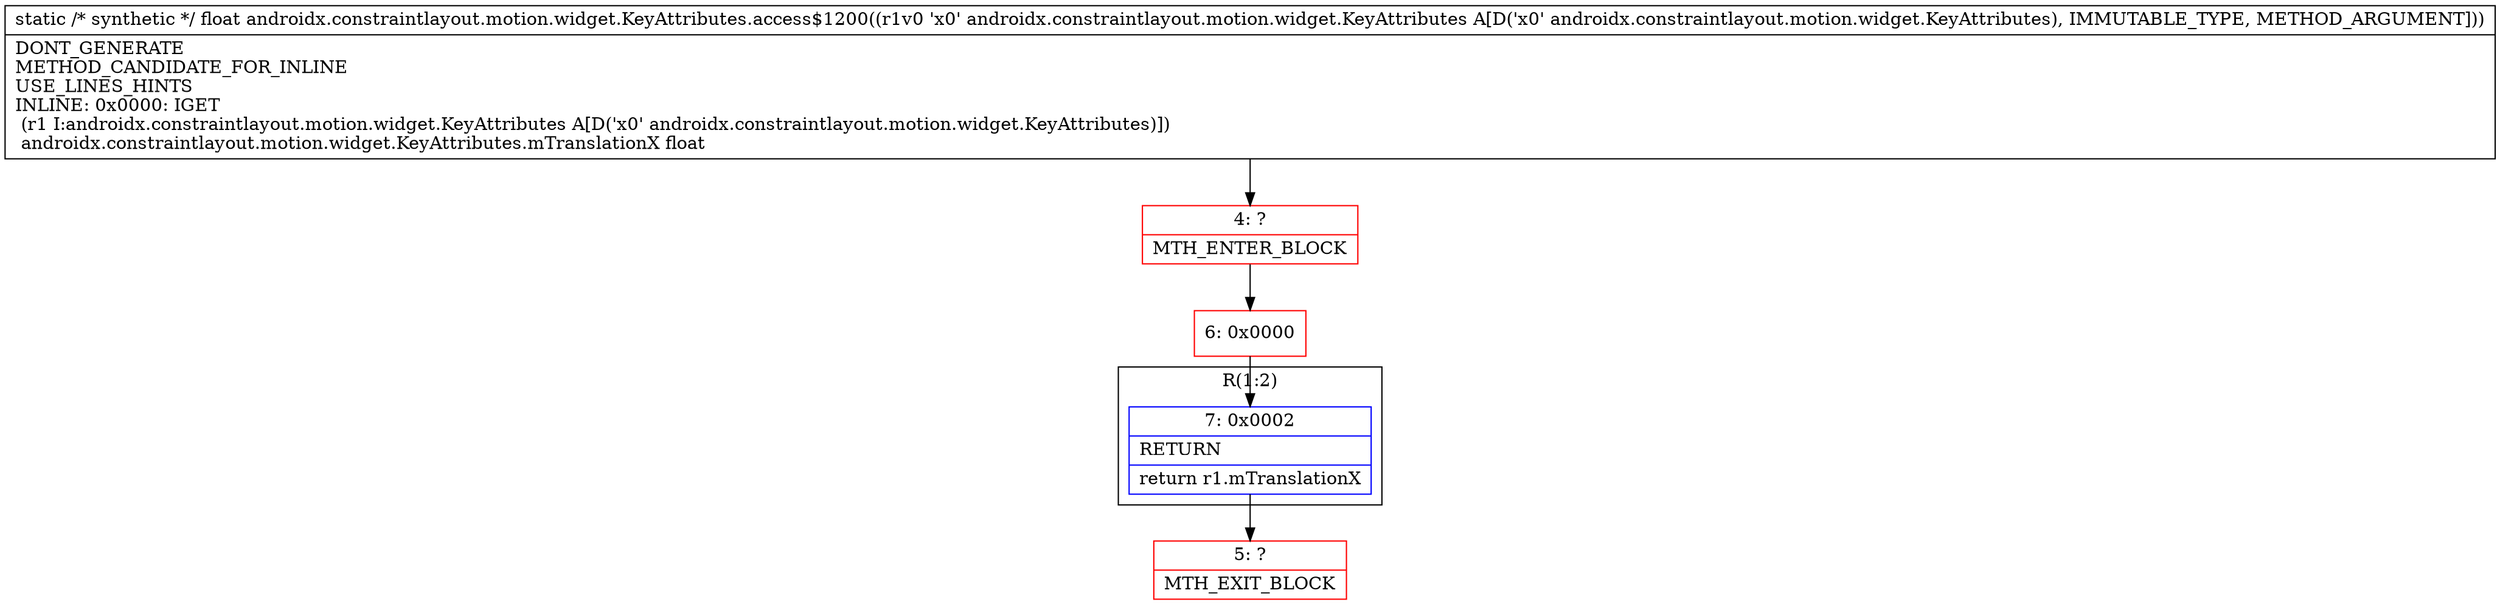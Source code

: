 digraph "CFG forandroidx.constraintlayout.motion.widget.KeyAttributes.access$1200(Landroidx\/constraintlayout\/motion\/widget\/KeyAttributes;)F" {
subgraph cluster_Region_1348128479 {
label = "R(1:2)";
node [shape=record,color=blue];
Node_7 [shape=record,label="{7\:\ 0x0002|RETURN\l|return r1.mTranslationX\l}"];
}
Node_4 [shape=record,color=red,label="{4\:\ ?|MTH_ENTER_BLOCK\l}"];
Node_6 [shape=record,color=red,label="{6\:\ 0x0000}"];
Node_5 [shape=record,color=red,label="{5\:\ ?|MTH_EXIT_BLOCK\l}"];
MethodNode[shape=record,label="{static \/* synthetic *\/ float androidx.constraintlayout.motion.widget.KeyAttributes.access$1200((r1v0 'x0' androidx.constraintlayout.motion.widget.KeyAttributes A[D('x0' androidx.constraintlayout.motion.widget.KeyAttributes), IMMUTABLE_TYPE, METHOD_ARGUMENT]))  | DONT_GENERATE\lMETHOD_CANDIDATE_FOR_INLINE\lUSE_LINES_HINTS\lINLINE: 0x0000: IGET  \l  (r1 I:androidx.constraintlayout.motion.widget.KeyAttributes A[D('x0' androidx.constraintlayout.motion.widget.KeyAttributes)])\l androidx.constraintlayout.motion.widget.KeyAttributes.mTranslationX float\l}"];
MethodNode -> Node_4;Node_7 -> Node_5;
Node_4 -> Node_6;
Node_6 -> Node_7;
}

